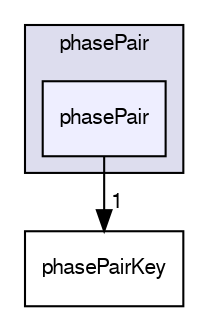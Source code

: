 digraph "applications/solvers/multiphase/twoPhaseEulerFoam/twoPhaseSystem/phasePair/phasePair" {
  bgcolor=transparent;
  compound=true
  node [ fontsize="10", fontname="FreeSans"];
  edge [ labelfontsize="10", labelfontname="FreeSans"];
  subgraph clusterdir_99928aee16383fa6b02f37b194d208d1 {
    graph [ bgcolor="#ddddee", pencolor="black", label="phasePair" fontname="FreeSans", fontsize="10", URL="dir_99928aee16383fa6b02f37b194d208d1.html"]
  dir_e8861c7db43d6375c9e09be0d6ca61c4 [shape=box, label="phasePair", style="filled", fillcolor="#eeeeff", pencolor="black", URL="dir_e8861c7db43d6375c9e09be0d6ca61c4.html"];
  }
  dir_fcd95b99c07632502a5a881ce37d1566 [shape=box label="phasePairKey" URL="dir_fcd95b99c07632502a5a881ce37d1566.html"];
  dir_e8861c7db43d6375c9e09be0d6ca61c4->dir_fcd95b99c07632502a5a881ce37d1566 [headlabel="1", labeldistance=1.5 headhref="dir_000282_000283.html"];
}
